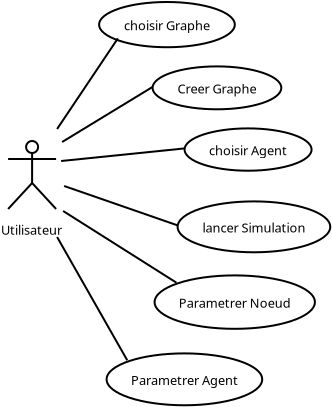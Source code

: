 <?xml version="1.0" encoding="UTF-8"?>
<dia:diagram xmlns:dia="http://www.lysator.liu.se/~alla/dia/">
  <dia:layer name="Background" visible="true">
    <dia:object type="UML - Actor" version="0" id="O0">
      <dia:attribute name="obj_pos">
        <dia:point val="10.5,10.75"/>
      </dia:attribute>
      <dia:attribute name="obj_bb">
        <dia:rectangle val="9.125,8;11.895,13.69"/>
      </dia:attribute>
      <dia:attribute name="elem_corner">
        <dia:point val="9.25,8.05"/>
      </dia:attribute>
      <dia:attribute name="elem_width">
        <dia:real val="2.5"/>
      </dia:attribute>
      <dia:attribute name="elem_height">
        <dia:real val="5.4"/>
      </dia:attribute>
      <dia:attribute name="line_colour">
        <dia:color val="#000000"/>
      </dia:attribute>
      <dia:attribute name="fill_colour">
        <dia:color val="#ffffff"/>
      </dia:attribute>
      <dia:attribute name="text">
        <dia:composite type="text">
          <dia:attribute name="string">
            <dia:string>#Utilisateur#</dia:string>
          </dia:attribute>
          <dia:attribute name="font">
            <dia:font family="sans" style="0" name="Helvetica"/>
          </dia:attribute>
          <dia:attribute name="height">
            <dia:real val="0.8"/>
          </dia:attribute>
          <dia:attribute name="pos">
            <dia:point val="10.5,13.25"/>
          </dia:attribute>
          <dia:attribute name="color">
            <dia:color val="#000000"/>
          </dia:attribute>
          <dia:attribute name="alignment">
            <dia:enum val="1"/>
          </dia:attribute>
        </dia:composite>
      </dia:attribute>
    </dia:object>
    <dia:object type="UML - Usecase" version="0" id="O1">
      <dia:attribute name="obj_pos">
        <dia:point val="13.85,1.7"/>
      </dia:attribute>
      <dia:attribute name="obj_bb">
        <dia:rectangle val="13.85,1.7;20.25,3.833"/>
      </dia:attribute>
      <dia:attribute name="elem_corner">
        <dia:point val="13.85,1.7"/>
      </dia:attribute>
      <dia:attribute name="elem_width">
        <dia:real val="6.4"/>
      </dia:attribute>
      <dia:attribute name="elem_height">
        <dia:real val="2.133"/>
      </dia:attribute>
      <dia:attribute name="line_colour">
        <dia:color val="#000000"/>
      </dia:attribute>
      <dia:attribute name="fill_colour">
        <dia:color val="#ffffff"/>
      </dia:attribute>
      <dia:attribute name="text_outside">
        <dia:boolean val="false"/>
      </dia:attribute>
      <dia:attribute name="collaboration">
        <dia:boolean val="false"/>
      </dia:attribute>
      <dia:attribute name="text">
        <dia:composite type="text">
          <dia:attribute name="string">
            <dia:string>#choisir Graphe#</dia:string>
          </dia:attribute>
          <dia:attribute name="font">
            <dia:font family="sans" style="0" name="Helvetica"/>
          </dia:attribute>
          <dia:attribute name="height">
            <dia:real val="0.8"/>
          </dia:attribute>
          <dia:attribute name="pos">
            <dia:point val="17.05,2.967"/>
          </dia:attribute>
          <dia:attribute name="color">
            <dia:color val="#000000"/>
          </dia:attribute>
          <dia:attribute name="alignment">
            <dia:enum val="1"/>
          </dia:attribute>
        </dia:composite>
      </dia:attribute>
    </dia:object>
    <dia:object type="UML - Usecase" version="0" id="O2">
      <dia:attribute name="obj_pos">
        <dia:point val="16.525,4.92"/>
      </dia:attribute>
      <dia:attribute name="obj_bb">
        <dia:rectangle val="16.525,4.92;22.675,6.97"/>
      </dia:attribute>
      <dia:attribute name="elem_corner">
        <dia:point val="16.525,4.92"/>
      </dia:attribute>
      <dia:attribute name="elem_width">
        <dia:real val="6.15"/>
      </dia:attribute>
      <dia:attribute name="elem_height">
        <dia:real val="2.05"/>
      </dia:attribute>
      <dia:attribute name="line_colour">
        <dia:color val="#000000"/>
      </dia:attribute>
      <dia:attribute name="fill_colour">
        <dia:color val="#ffffff"/>
      </dia:attribute>
      <dia:attribute name="text_outside">
        <dia:boolean val="false"/>
      </dia:attribute>
      <dia:attribute name="collaboration">
        <dia:boolean val="false"/>
      </dia:attribute>
      <dia:attribute name="text">
        <dia:composite type="text">
          <dia:attribute name="string">
            <dia:string>#Creer Graphe#</dia:string>
          </dia:attribute>
          <dia:attribute name="font">
            <dia:font family="sans" style="0" name="Helvetica"/>
          </dia:attribute>
          <dia:attribute name="height">
            <dia:real val="0.8"/>
          </dia:attribute>
          <dia:attribute name="pos">
            <dia:point val="19.6,6.145"/>
          </dia:attribute>
          <dia:attribute name="color">
            <dia:color val="#000000"/>
          </dia:attribute>
          <dia:attribute name="alignment">
            <dia:enum val="1"/>
          </dia:attribute>
        </dia:composite>
      </dia:attribute>
    </dia:object>
    <dia:object type="UML - Usecase" version="0" id="O3">
      <dia:attribute name="obj_pos">
        <dia:point val="18.125,8.02"/>
      </dia:attribute>
      <dia:attribute name="obj_bb">
        <dia:rectangle val="18.125,8.02;23.925,10.02"/>
      </dia:attribute>
      <dia:attribute name="elem_corner">
        <dia:point val="18.125,8.02"/>
      </dia:attribute>
      <dia:attribute name="elem_width">
        <dia:real val="5.8"/>
      </dia:attribute>
      <dia:attribute name="elem_height">
        <dia:real val="2"/>
      </dia:attribute>
      <dia:attribute name="line_colour">
        <dia:color val="#000000"/>
      </dia:attribute>
      <dia:attribute name="fill_colour">
        <dia:color val="#ffffff"/>
      </dia:attribute>
      <dia:attribute name="text_outside">
        <dia:boolean val="false"/>
      </dia:attribute>
      <dia:attribute name="collaboration">
        <dia:boolean val="false"/>
      </dia:attribute>
      <dia:attribute name="text">
        <dia:composite type="text">
          <dia:attribute name="string">
            <dia:string>#choisir Agent#</dia:string>
          </dia:attribute>
          <dia:attribute name="font">
            <dia:font family="sans" style="0" name="Helvetica"/>
          </dia:attribute>
          <dia:attribute name="height">
            <dia:real val="0.8"/>
          </dia:attribute>
          <dia:attribute name="pos">
            <dia:point val="21.025,9.22"/>
          </dia:attribute>
          <dia:attribute name="color">
            <dia:color val="#000000"/>
          </dia:attribute>
          <dia:attribute name="alignment">
            <dia:enum val="1"/>
          </dia:attribute>
        </dia:composite>
      </dia:attribute>
    </dia:object>
    <dia:object type="UML - Usecase" version="0" id="O4">
      <dia:attribute name="obj_pos">
        <dia:point val="17.775,11.67"/>
      </dia:attribute>
      <dia:attribute name="obj_bb">
        <dia:rectangle val="17.775,11.67;24.975,14.07"/>
      </dia:attribute>
      <dia:attribute name="elem_corner">
        <dia:point val="17.775,11.67"/>
      </dia:attribute>
      <dia:attribute name="elem_width">
        <dia:real val="7.2"/>
      </dia:attribute>
      <dia:attribute name="elem_height">
        <dia:real val="2.4"/>
      </dia:attribute>
      <dia:attribute name="line_colour">
        <dia:color val="#000000"/>
      </dia:attribute>
      <dia:attribute name="fill_colour">
        <dia:color val="#ffffff"/>
      </dia:attribute>
      <dia:attribute name="text_outside">
        <dia:boolean val="false"/>
      </dia:attribute>
      <dia:attribute name="collaboration">
        <dia:boolean val="false"/>
      </dia:attribute>
      <dia:attribute name="text">
        <dia:composite type="text">
          <dia:attribute name="string">
            <dia:string>#lancer Simulation#</dia:string>
          </dia:attribute>
          <dia:attribute name="font">
            <dia:font family="sans" style="0" name="Helvetica"/>
          </dia:attribute>
          <dia:attribute name="height">
            <dia:real val="0.8"/>
          </dia:attribute>
          <dia:attribute name="pos">
            <dia:point val="21.375,13.07"/>
          </dia:attribute>
          <dia:attribute name="color">
            <dia:color val="#000000"/>
          </dia:attribute>
          <dia:attribute name="alignment">
            <dia:enum val="1"/>
          </dia:attribute>
        </dia:composite>
      </dia:attribute>
    </dia:object>
    <dia:object type="UML - Usecase" version="0" id="O5">
      <dia:attribute name="obj_pos">
        <dia:point val="16.625,15.37"/>
      </dia:attribute>
      <dia:attribute name="obj_bb">
        <dia:rectangle val="16.625,15.37;24.075,17.853"/>
      </dia:attribute>
      <dia:attribute name="elem_corner">
        <dia:point val="16.625,15.37"/>
      </dia:attribute>
      <dia:attribute name="elem_width">
        <dia:real val="7.45"/>
      </dia:attribute>
      <dia:attribute name="elem_height">
        <dia:real val="2.483"/>
      </dia:attribute>
      <dia:attribute name="line_colour">
        <dia:color val="#000000"/>
      </dia:attribute>
      <dia:attribute name="fill_colour">
        <dia:color val="#ffffff"/>
      </dia:attribute>
      <dia:attribute name="text_outside">
        <dia:boolean val="false"/>
      </dia:attribute>
      <dia:attribute name="collaboration">
        <dia:boolean val="false"/>
      </dia:attribute>
      <dia:attribute name="text">
        <dia:composite type="text">
          <dia:attribute name="string">
            <dia:string>#Parametrer Noeud#</dia:string>
          </dia:attribute>
          <dia:attribute name="font">
            <dia:font family="sans" style="0" name="Helvetica"/>
          </dia:attribute>
          <dia:attribute name="height">
            <dia:real val="0.8"/>
          </dia:attribute>
          <dia:attribute name="pos">
            <dia:point val="20.35,16.812"/>
          </dia:attribute>
          <dia:attribute name="color">
            <dia:color val="#000000"/>
          </dia:attribute>
          <dia:attribute name="alignment">
            <dia:enum val="1"/>
          </dia:attribute>
        </dia:composite>
      </dia:attribute>
    </dia:object>
    <dia:object type="UML - Usecase" version="0" id="O6">
      <dia:attribute name="obj_pos">
        <dia:point val="14.225,19.27"/>
      </dia:attribute>
      <dia:attribute name="obj_bb">
        <dia:rectangle val="14.225,19.27;21.275,21.62"/>
      </dia:attribute>
      <dia:attribute name="elem_corner">
        <dia:point val="14.225,19.27"/>
      </dia:attribute>
      <dia:attribute name="elem_width">
        <dia:real val="7.05"/>
      </dia:attribute>
      <dia:attribute name="elem_height">
        <dia:real val="2.35"/>
      </dia:attribute>
      <dia:attribute name="line_colour">
        <dia:color val="#000000"/>
      </dia:attribute>
      <dia:attribute name="fill_colour">
        <dia:color val="#ffffff"/>
      </dia:attribute>
      <dia:attribute name="text_outside">
        <dia:boolean val="false"/>
      </dia:attribute>
      <dia:attribute name="collaboration">
        <dia:boolean val="false"/>
      </dia:attribute>
      <dia:attribute name="text">
        <dia:composite type="text">
          <dia:attribute name="string">
            <dia:string>#Parametrer Agent#</dia:string>
          </dia:attribute>
          <dia:attribute name="font">
            <dia:font family="sans" style="0" name="Helvetica"/>
          </dia:attribute>
          <dia:attribute name="height">
            <dia:real val="0.8"/>
          </dia:attribute>
          <dia:attribute name="pos">
            <dia:point val="17.75,20.645"/>
          </dia:attribute>
          <dia:attribute name="color">
            <dia:color val="#000000"/>
          </dia:attribute>
          <dia:attribute name="alignment">
            <dia:enum val="1"/>
          </dia:attribute>
        </dia:composite>
      </dia:attribute>
    </dia:object>
    <dia:object type="Standard - Line" version="0" id="O7">
      <dia:attribute name="obj_pos">
        <dia:point val="14.787,3.521"/>
      </dia:attribute>
      <dia:attribute name="obj_bb">
        <dia:rectangle val="11.681,3.452;14.857,8.119"/>
      </dia:attribute>
      <dia:attribute name="conn_endpoints">
        <dia:point val="14.787,3.521"/>
        <dia:point val="11.75,8.05"/>
      </dia:attribute>
      <dia:attribute name="numcp">
        <dia:int val="1"/>
      </dia:attribute>
      <dia:connections>
        <dia:connection handle="0" to="O1" connection="5"/>
        <dia:connection handle="1" to="O0" connection="2"/>
      </dia:connections>
    </dia:object>
    <dia:object type="Standard - Line" version="0" id="O8">
      <dia:attribute name="obj_pos">
        <dia:point val="16.525,5.945"/>
      </dia:attribute>
      <dia:attribute name="obj_bb">
        <dia:rectangle val="11.931,5.876;16.594,8.769"/>
      </dia:attribute>
      <dia:attribute name="conn_endpoints">
        <dia:point val="16.525,5.945"/>
        <dia:point val="12,8.7"/>
      </dia:attribute>
      <dia:attribute name="numcp">
        <dia:int val="1"/>
      </dia:attribute>
      <dia:connections>
        <dia:connection handle="0" to="O2" connection="3"/>
      </dia:connections>
    </dia:object>
    <dia:object type="Standard - Line" version="0" id="O9">
      <dia:attribute name="obj_pos">
        <dia:point val="18.125,9.02"/>
      </dia:attribute>
      <dia:attribute name="obj_bb">
        <dia:rectangle val="11.895,8.965;18.18,9.705"/>
      </dia:attribute>
      <dia:attribute name="conn_endpoints">
        <dia:point val="18.125,9.02"/>
        <dia:point val="11.95,9.65"/>
      </dia:attribute>
      <dia:attribute name="numcp">
        <dia:int val="1"/>
      </dia:attribute>
      <dia:connections>
        <dia:connection handle="0" to="O3" connection="3"/>
      </dia:connections>
    </dia:object>
    <dia:object type="Standard - Line" version="0" id="O10">
      <dia:attribute name="obj_pos">
        <dia:point val="17.775,12.87"/>
      </dia:attribute>
      <dia:attribute name="obj_bb">
        <dia:rectangle val="12.036,10.836;17.839,12.934"/>
      </dia:attribute>
      <dia:attribute name="conn_endpoints">
        <dia:point val="17.775,12.87"/>
        <dia:point val="12.1,10.9"/>
      </dia:attribute>
      <dia:attribute name="numcp">
        <dia:int val="1"/>
      </dia:attribute>
      <dia:connections>
        <dia:connection handle="0" to="O4" connection="3"/>
      </dia:connections>
    </dia:object>
    <dia:object type="Standard - Line" version="0" id="O11">
      <dia:attribute name="obj_pos">
        <dia:point val="17.716,15.734"/>
      </dia:attribute>
      <dia:attribute name="obj_bb">
        <dia:rectangle val="11.981,12.081;17.785,15.803"/>
      </dia:attribute>
      <dia:attribute name="conn_endpoints">
        <dia:point val="17.716,15.734"/>
        <dia:point val="12.05,12.15"/>
      </dia:attribute>
      <dia:attribute name="numcp">
        <dia:int val="1"/>
      </dia:attribute>
      <dia:connections>
        <dia:connection handle="0" to="O5" connection="0"/>
      </dia:connections>
    </dia:object>
    <dia:object type="Standard - Line" version="0" id="O12">
      <dia:attribute name="obj_pos">
        <dia:point val="15.257,19.614"/>
      </dia:attribute>
      <dia:attribute name="obj_bb">
        <dia:rectangle val="11.682,13.382;15.326,19.682"/>
      </dia:attribute>
      <dia:attribute name="conn_endpoints">
        <dia:point val="15.257,19.614"/>
        <dia:point val="11.75,13.45"/>
      </dia:attribute>
      <dia:attribute name="numcp">
        <dia:int val="1"/>
      </dia:attribute>
      <dia:connections>
        <dia:connection handle="0" to="O6" connection="0"/>
        <dia:connection handle="1" to="O0" connection="7"/>
      </dia:connections>
    </dia:object>
  </dia:layer>
</dia:diagram>
